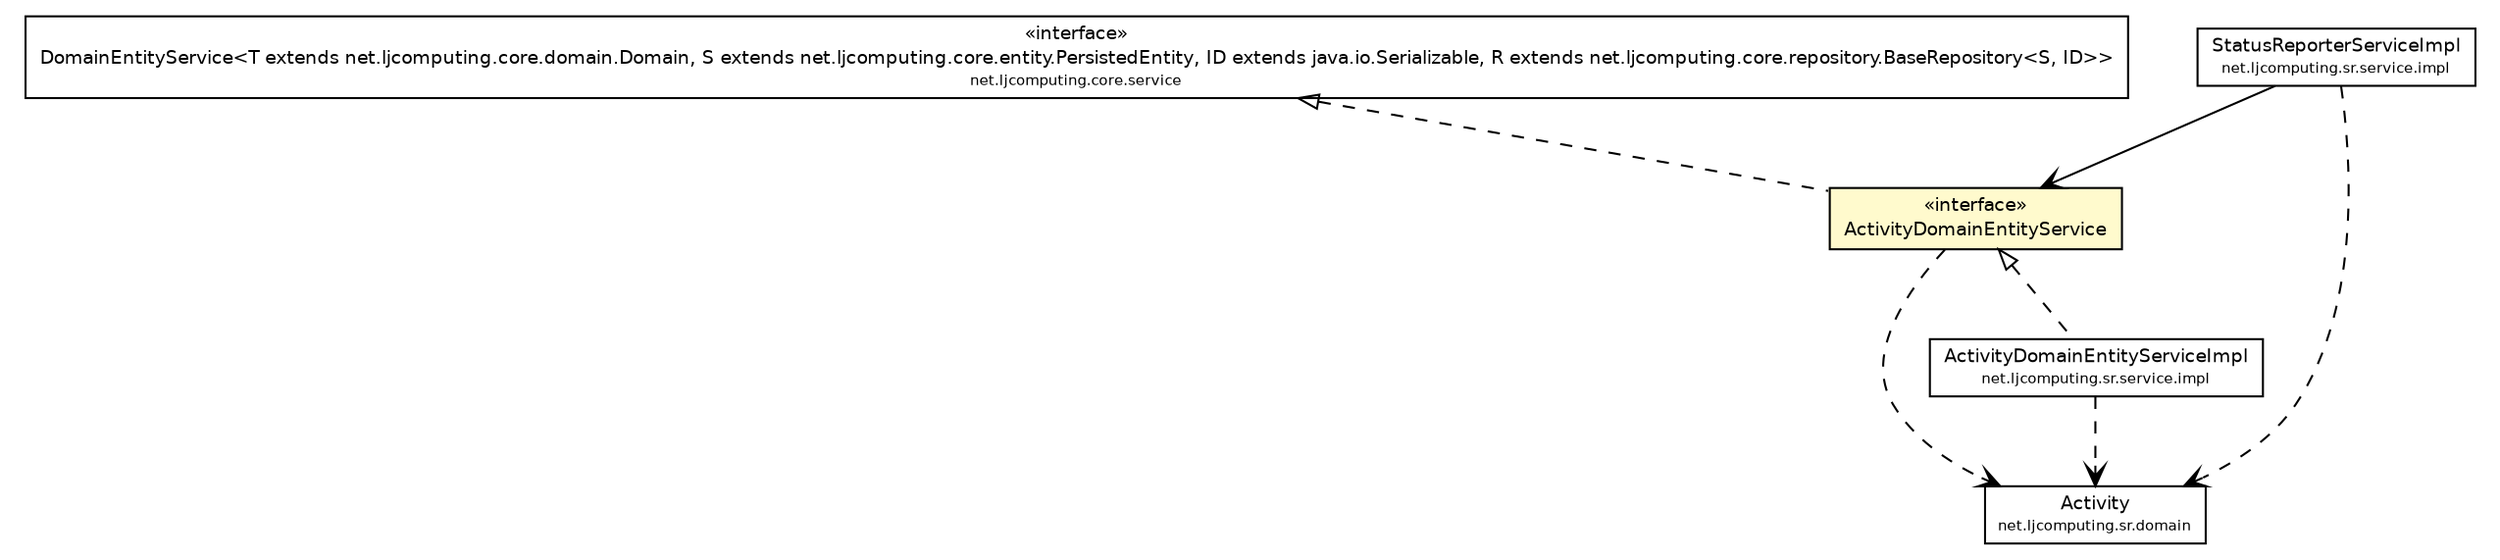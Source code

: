 #!/usr/local/bin/dot
#
# Class diagram 
# Generated by UMLGraph version R5_6 (http://www.umlgraph.org/)
#

digraph G {
	edge [fontname="Helvetica",fontsize=10,labelfontname="Helvetica",labelfontsize=10];
	node [fontname="Helvetica",fontsize=10,shape=plaintext];
	nodesep=0.25;
	ranksep=0.5;
	// net.ljcomputing.core.service.DomainEntityService<T extends net.ljcomputing.core.domain.Domain, S extends net.ljcomputing.core.entity.PersistedEntity, ID extends java.io.Serializable, R extends net.ljcomputing.core.repository.BaseRepository<S, ID>>
	c1071 [label=<<table title="net.ljcomputing.core.service.DomainEntityService" border="0" cellborder="1" cellspacing="0" cellpadding="2" port="p" href="../../core/service/DomainEntityService.html">
		<tr><td><table border="0" cellspacing="0" cellpadding="1">
<tr><td align="center" balign="center"> &#171;interface&#187; </td></tr>
<tr><td align="center" balign="center"> DomainEntityService&lt;T extends net.ljcomputing.core.domain.Domain, S extends net.ljcomputing.core.entity.PersistedEntity, ID extends java.io.Serializable, R extends net.ljcomputing.core.repository.BaseRepository&lt;S, ID&gt;&gt; </td></tr>
<tr><td align="center" balign="center"><font point-size="7.0"> net.ljcomputing.core.service </font></td></tr>
		</table></td></tr>
		</table>>, URL="../../core/service/DomainEntityService.html", fontname="Helvetica", fontcolor="black", fontsize=9.0];
	// net.ljcomputing.sr.domain.Activity
	c1083 [label=<<table title="net.ljcomputing.sr.domain.Activity" border="0" cellborder="1" cellspacing="0" cellpadding="2" port="p" href="../domain/Activity.html">
		<tr><td><table border="0" cellspacing="0" cellpadding="1">
<tr><td align="center" balign="center"> Activity </td></tr>
<tr><td align="center" balign="center"><font point-size="7.0"> net.ljcomputing.sr.domain </font></td></tr>
		</table></td></tr>
		</table>>, URL="../domain/Activity.html", fontname="Helvetica", fontcolor="black", fontsize=9.0];
	// net.ljcomputing.sr.service.impl.StatusReporterServiceImpl
	c1086 [label=<<table title="net.ljcomputing.sr.service.impl.StatusReporterServiceImpl" border="0" cellborder="1" cellspacing="0" cellpadding="2" port="p" href="./impl/StatusReporterServiceImpl.html">
		<tr><td><table border="0" cellspacing="0" cellpadding="1">
<tr><td align="center" balign="center"> StatusReporterServiceImpl </td></tr>
<tr><td align="center" balign="center"><font point-size="7.0"> net.ljcomputing.sr.service.impl </font></td></tr>
		</table></td></tr>
		</table>>, URL="./impl/StatusReporterServiceImpl.html", fontname="Helvetica", fontcolor="black", fontsize=9.0];
	// net.ljcomputing.sr.service.impl.ActivityDomainEntityServiceImpl
	c1087 [label=<<table title="net.ljcomputing.sr.service.impl.ActivityDomainEntityServiceImpl" border="0" cellborder="1" cellspacing="0" cellpadding="2" port="p" href="./impl/ActivityDomainEntityServiceImpl.html">
		<tr><td><table border="0" cellspacing="0" cellpadding="1">
<tr><td align="center" balign="center"> ActivityDomainEntityServiceImpl </td></tr>
<tr><td align="center" balign="center"><font point-size="7.0"> net.ljcomputing.sr.service.impl </font></td></tr>
		</table></td></tr>
		</table>>, URL="./impl/ActivityDomainEntityServiceImpl.html", fontname="Helvetica", fontcolor="black", fontsize=9.0];
	// net.ljcomputing.sr.service.ActivityDomainEntityService
	c1088 [label=<<table title="net.ljcomputing.sr.service.ActivityDomainEntityService" border="0" cellborder="1" cellspacing="0" cellpadding="2" port="p" bgcolor="lemonChiffon" href="./ActivityDomainEntityService.html">
		<tr><td><table border="0" cellspacing="0" cellpadding="1">
<tr><td align="center" balign="center"> &#171;interface&#187; </td></tr>
<tr><td align="center" balign="center"> ActivityDomainEntityService </td></tr>
		</table></td></tr>
		</table>>, URL="./ActivityDomainEntityService.html", fontname="Helvetica", fontcolor="black", fontsize=9.0];
	//net.ljcomputing.sr.service.impl.ActivityDomainEntityServiceImpl implements net.ljcomputing.sr.service.ActivityDomainEntityService
	c1088:p -> c1087:p [dir=back,arrowtail=empty,style=dashed];
	//net.ljcomputing.sr.service.ActivityDomainEntityService implements net.ljcomputing.core.service.DomainEntityService<T extends net.ljcomputing.core.domain.Domain, S extends net.ljcomputing.core.entity.PersistedEntity, ID extends java.io.Serializable, R extends net.ljcomputing.core.repository.BaseRepository<S, ID>>
	c1071:p -> c1088:p [dir=back,arrowtail=empty,style=dashed];
	// net.ljcomputing.sr.service.impl.StatusReporterServiceImpl NAVASSOC net.ljcomputing.sr.service.ActivityDomainEntityService
	c1086:p -> c1088:p [taillabel="", label="", headlabel="", fontname="Helvetica", fontcolor="black", fontsize=10.0, color="black", arrowhead=open];
	// net.ljcomputing.sr.service.impl.StatusReporterServiceImpl DEPEND net.ljcomputing.sr.domain.Activity
	c1086:p -> c1083:p [taillabel="", label="", headlabel="", fontname="Helvetica", fontcolor="black", fontsize=10.0, color="black", arrowhead=open, style=dashed];
	// net.ljcomputing.sr.service.impl.ActivityDomainEntityServiceImpl DEPEND net.ljcomputing.sr.domain.Activity
	c1087:p -> c1083:p [taillabel="", label="", headlabel="", fontname="Helvetica", fontcolor="black", fontsize=10.0, color="black", arrowhead=open, style=dashed];
	// net.ljcomputing.sr.service.ActivityDomainEntityService DEPEND net.ljcomputing.sr.domain.Activity
	c1088:p -> c1083:p [taillabel="", label="", headlabel="", fontname="Helvetica", fontcolor="black", fontsize=10.0, color="black", arrowhead=open, style=dashed];
}

